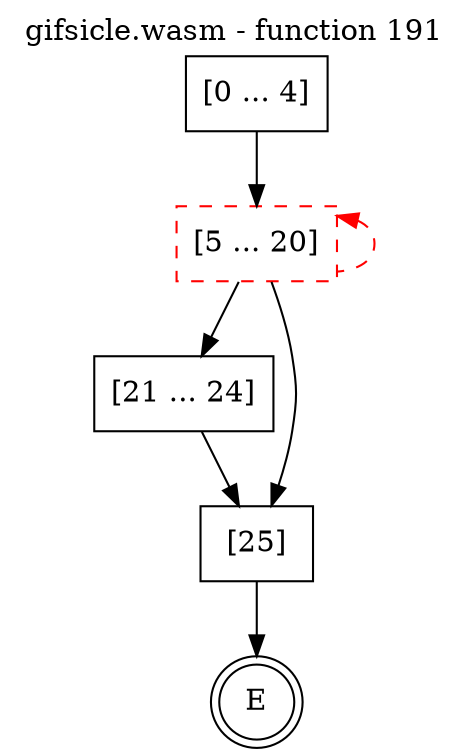 digraph finite_state_machine {
    label = "gifsicle.wasm - function 191"
    labelloc =  t
    labelfontsize = 16
    labelfontcolor = black
    labelfontname = "Helvetica"
    node [shape = doublecircle]; E ;
    node [shape = box];
    node [shape=box, color=black, style=solid] 0[label="[0 ... 4]"]
    node [shape=box, color=red, style=dashed] 5[label="[5 ... 20]"]
    node [shape=box, color=black, style=solid] 21[label="[21 ... 24]"]
    node [shape=box, color=black, style=solid] 25[label="[25]"]
    0 -> 5;
    5 -> 21;
    5 -> 25;
    5 -> 5[style="dashed" color="red" dir=back];
    21 -> 25;
    25 -> E;
}
